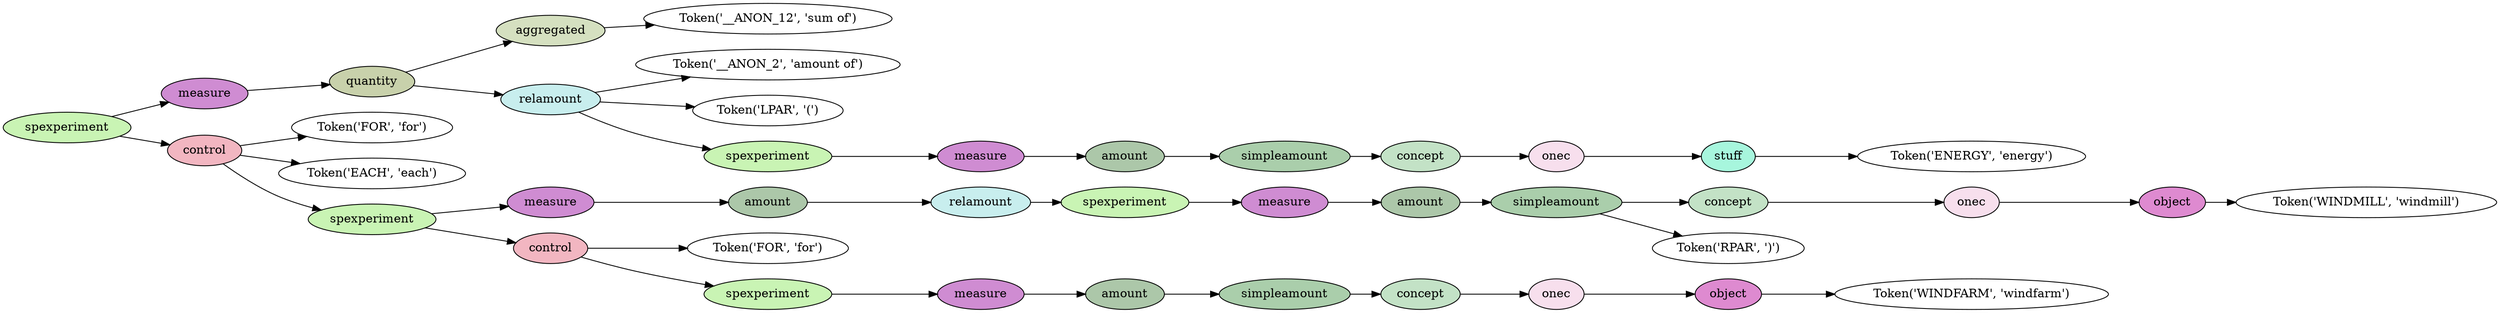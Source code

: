 digraph G {
rankdir=LR;
0 [label="Token('__ANON_12', 'sum of')"];
1 [fillcolor="#d5e0c0", label=aggregated, style=filled];
1 -> 0;
2 [label="Token('__ANON_2', 'amount of')"];
3 [label="Token('LPAR', '(')"];
4 [label="Token('ENERGY', 'energy')"];
5 [fillcolor="#a7f6dd", label=stuff, style=filled];
5 -> 4;
6 [fillcolor="#f7dfed", label=onec, style=filled];
6 -> 5;
7 [fillcolor="#c3e2c6", label=concept, style=filled];
7 -> 6;
8 [fillcolor="#aaceab", label=simpleamount, style=filled];
8 -> 7;
9 [fillcolor="#acc7a9", label=amount, style=filled];
9 -> 8;
10 [fillcolor="#cf8cd2", label=measure, style=filled];
10 -> 9;
11 [fillcolor="#c9f4b4", label=spexperiment, style=filled];
11 -> 10;
12 [fillcolor="#c8eeee", label=relamount, style=filled];
12 -> 2;
12 -> 3;
12 -> 11;
13 [fillcolor="#c8d1ab", label=quantity, style=filled];
13 -> 1;
13 -> 12;
14 [fillcolor="#cf8cd2", label=measure, style=filled];
14 -> 13;
15 [label="Token('FOR', 'for')"];
16 [label="Token('EACH', 'each')"];
17 [label="Token('WINDMILL', 'windmill')"];
18 [fillcolor="#de8ad0", label=object, style=filled];
18 -> 17;
19 [fillcolor="#f7dfed", label=onec, style=filled];
19 -> 18;
20 [fillcolor="#c3e2c6", label=concept, style=filled];
20 -> 19;
21 [label="Token('RPAR', ')')"];
22 [fillcolor="#aaceab", label=simpleamount, style=filled];
22 -> 20;
22 -> 21;
23 [fillcolor="#acc7a9", label=amount, style=filled];
23 -> 22;
24 [fillcolor="#cf8cd2", label=measure, style=filled];
24 -> 23;
25 [fillcolor="#c9f4b4", label=spexperiment, style=filled];
25 -> 24;
26 [fillcolor="#c8eeee", label=relamount, style=filled];
26 -> 25;
27 [fillcolor="#acc7a9", label=amount, style=filled];
27 -> 26;
28 [fillcolor="#cf8cd2", label=measure, style=filled];
28 -> 27;
29 [label="Token('FOR', 'for')"];
30 [label="Token('WINDFARM', 'windfarm')"];
31 [fillcolor="#de8ad0", label=object, style=filled];
31 -> 30;
32 [fillcolor="#f7dfed", label=onec, style=filled];
32 -> 31;
33 [fillcolor="#c3e2c6", label=concept, style=filled];
33 -> 32;
34 [fillcolor="#aaceab", label=simpleamount, style=filled];
34 -> 33;
35 [fillcolor="#acc7a9", label=amount, style=filled];
35 -> 34;
36 [fillcolor="#cf8cd2", label=measure, style=filled];
36 -> 35;
37 [fillcolor="#c9f4b4", label=spexperiment, style=filled];
37 -> 36;
38 [fillcolor="#f2b6c1", label=control, style=filled];
38 -> 29;
38 -> 37;
39 [fillcolor="#c9f4b4", label=spexperiment, style=filled];
39 -> 28;
39 -> 38;
40 [fillcolor="#f2b6c1", label=control, style=filled];
40 -> 15;
40 -> 16;
40 -> 39;
41 [fillcolor="#c9f4b4", label=spexperiment, style=filled];
41 -> 14;
41 -> 40;
}
